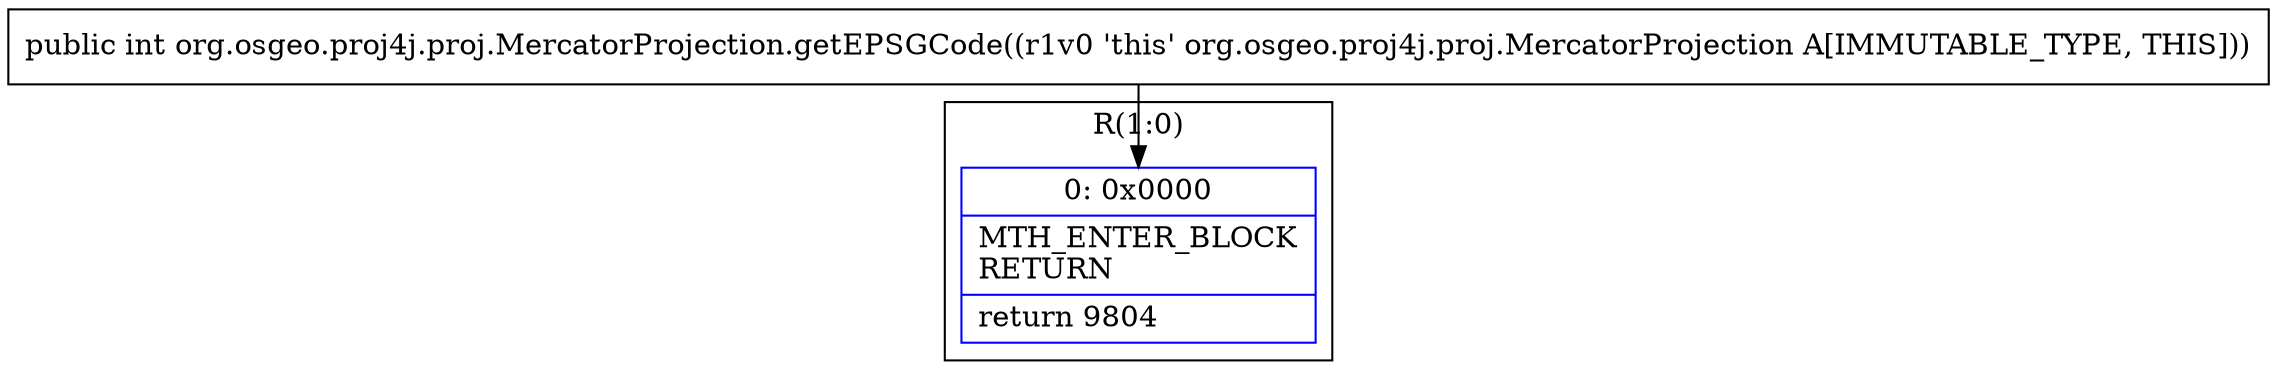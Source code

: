 digraph "CFG fororg.osgeo.proj4j.proj.MercatorProjection.getEPSGCode()I" {
subgraph cluster_Region_75700581 {
label = "R(1:0)";
node [shape=record,color=blue];
Node_0 [shape=record,label="{0\:\ 0x0000|MTH_ENTER_BLOCK\lRETURN\l|return 9804\l}"];
}
MethodNode[shape=record,label="{public int org.osgeo.proj4j.proj.MercatorProjection.getEPSGCode((r1v0 'this' org.osgeo.proj4j.proj.MercatorProjection A[IMMUTABLE_TYPE, THIS])) }"];
MethodNode -> Node_0;
}

